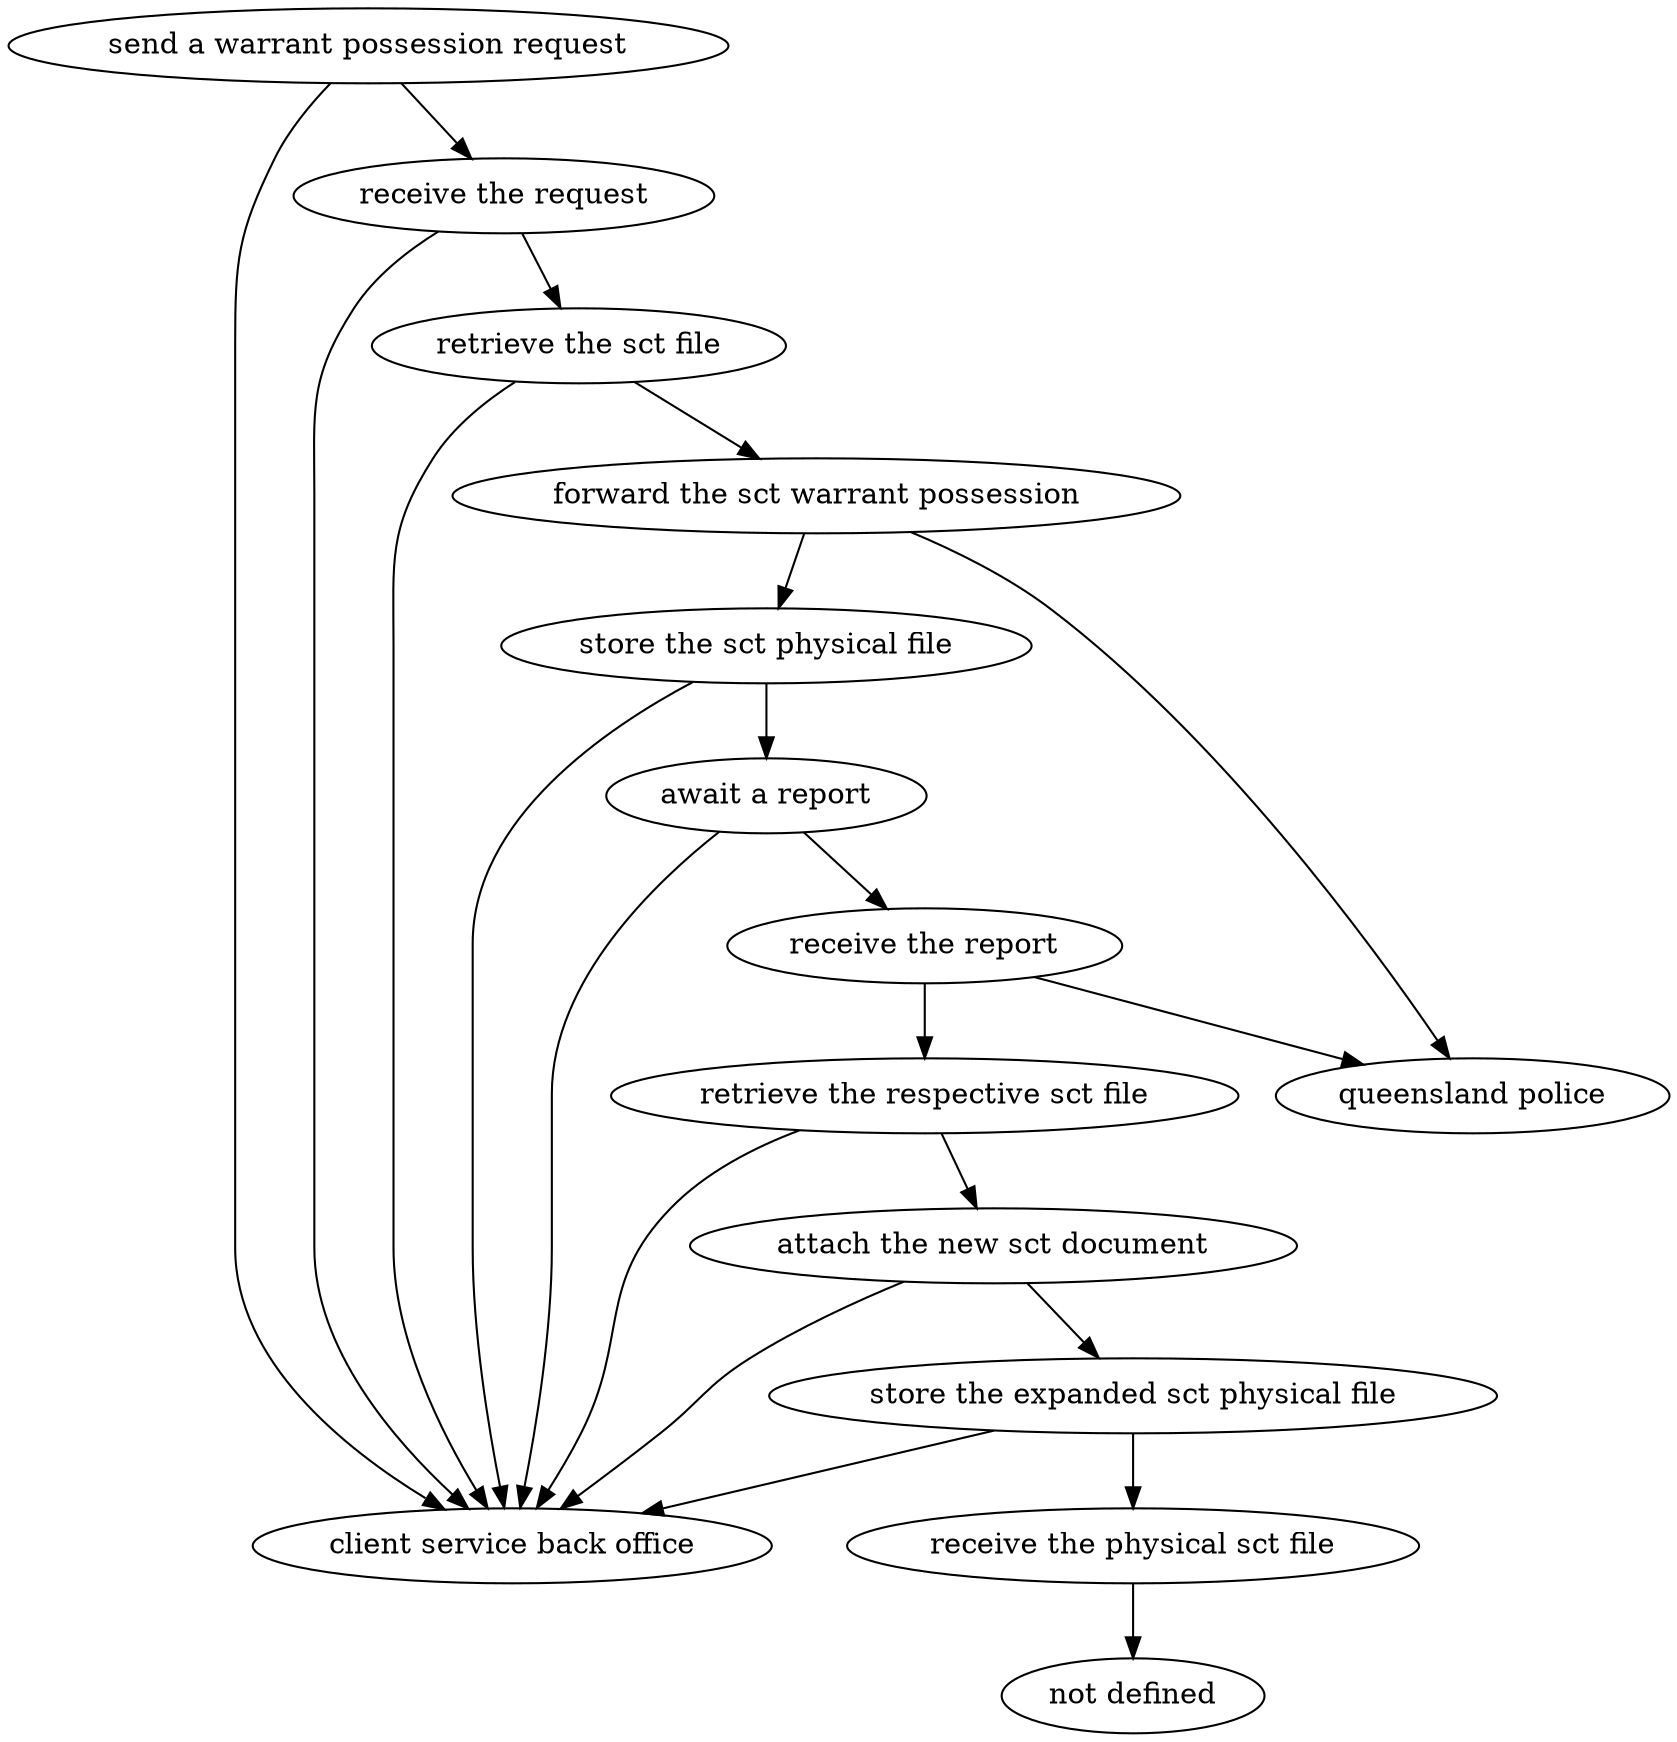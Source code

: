 strict digraph "doc-3.1" {
	graph [name="doc-3.1"];
	"send a warrant possession request"	[attrs="{'type': 'Activity', 'label': 'send a warrant possession request'}"];
	"receive the request"	[attrs="{'type': 'Activity', 'label': 'receive the request'}"];
	"send a warrant possession request" -> "receive the request"	[attrs="{'type': 'flow', 'label': 'flow'}"];
	"client service back office"	[attrs="{'type': 'Actor', 'label': 'client service back office'}"];
	"send a warrant possession request" -> "client service back office"	[attrs="{'type': 'actor performer', 'label': 'actor performer'}"];
	"retrieve the sct file"	[attrs="{'type': 'Activity', 'label': 'retrieve the sct file'}"];
	"receive the request" -> "retrieve the sct file"	[attrs="{'type': 'flow', 'label': 'flow'}"];
	"receive the request" -> "client service back office"	[attrs="{'type': 'actor performer', 'label': 'actor performer'}"];
	"forward the sct warrant possession"	[attrs="{'type': 'Activity', 'label': 'forward the sct warrant possession'}"];
	"retrieve the sct file" -> "forward the sct warrant possession"	[attrs="{'type': 'flow', 'label': 'flow'}"];
	"retrieve the sct file" -> "client service back office"	[attrs="{'type': 'actor performer', 'label': 'actor performer'}"];
	"store the sct physical file"	[attrs="{'type': 'Activity', 'label': 'store the sct physical file'}"];
	"forward the sct warrant possession" -> "store the sct physical file"	[attrs="{'type': 'flow', 'label': 'flow'}"];
	"queensland police"	[attrs="{'type': 'Actor', 'label': 'queensland police'}"];
	"forward the sct warrant possession" -> "queensland police"	[attrs="{'type': 'actor performer', 'label': 'actor performer'}"];
	"await a report"	[attrs="{'type': 'Activity', 'label': 'await a report'}"];
	"store the sct physical file" -> "await a report"	[attrs="{'type': 'flow', 'label': 'flow'}"];
	"store the sct physical file" -> "client service back office"	[attrs="{'type': 'actor performer', 'label': 'actor performer'}"];
	"receive the report"	[attrs="{'type': 'Activity', 'label': 'receive the report'}"];
	"await a report" -> "receive the report"	[attrs="{'type': 'flow', 'label': 'flow'}"];
	"await a report" -> "client service back office"	[attrs="{'type': 'actor performer', 'label': 'actor performer'}"];
	"retrieve the respective sct file"	[attrs="{'type': 'Activity', 'label': 'retrieve the respective sct file'}"];
	"receive the report" -> "retrieve the respective sct file"	[attrs="{'type': 'flow', 'label': 'flow'}"];
	"receive the report" -> "queensland police"	[attrs="{'type': 'actor performer', 'label': 'actor performer'}"];
	"attach the new sct document"	[attrs="{'type': 'Activity', 'label': 'attach the new sct document'}"];
	"retrieve the respective sct file" -> "attach the new sct document"	[attrs="{'type': 'flow', 'label': 'flow'}"];
	"retrieve the respective sct file" -> "client service back office"	[attrs="{'type': 'actor performer', 'label': 'actor performer'}"];
	"store the expanded sct physical file"	[attrs="{'type': 'Activity', 'label': 'store the expanded sct physical file'}"];
	"attach the new sct document" -> "store the expanded sct physical file"	[attrs="{'type': 'flow', 'label': 'flow'}"];
	"attach the new sct document" -> "client service back office"	[attrs="{'type': 'actor performer', 'label': 'actor performer'}"];
	"receive the physical sct file"	[attrs="{'type': 'Activity', 'label': 'receive the physical sct file'}"];
	"store the expanded sct physical file" -> "receive the physical sct file"	[attrs="{'type': 'flow', 'label': 'flow'}"];
	"store the expanded sct physical file" -> "client service back office"	[attrs="{'type': 'actor performer', 'label': 'actor performer'}"];
	"not defined"	[attrs="{'type': 'Actor', 'label': 'not defined'}"];
	"receive the physical sct file" -> "not defined"	[attrs="{'type': 'actor performer', 'label': 'actor performer'}"];
}

